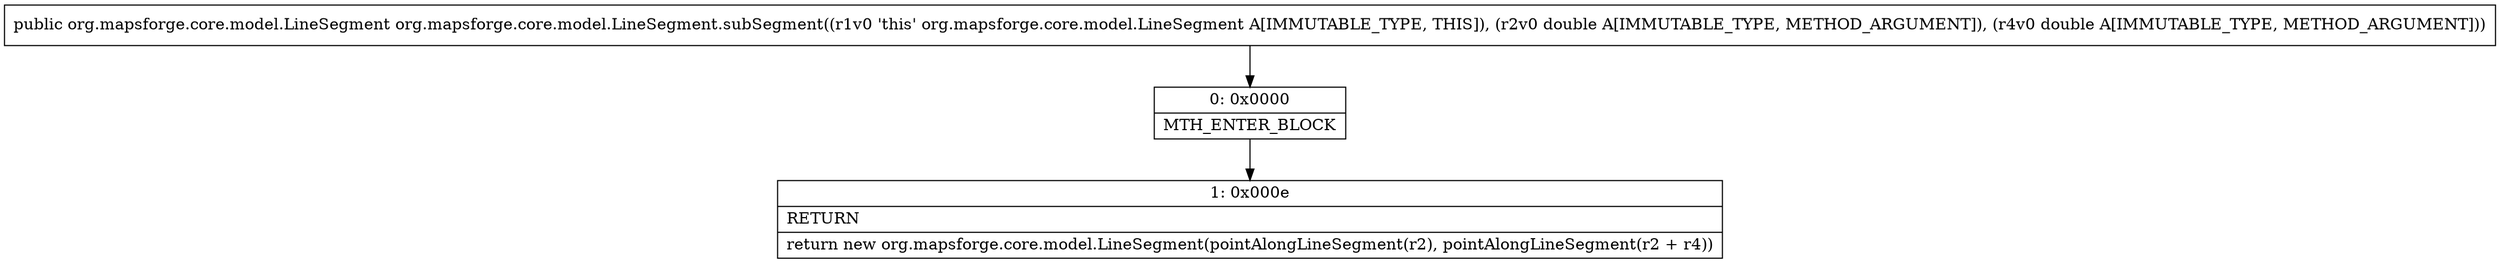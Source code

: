 digraph "CFG fororg.mapsforge.core.model.LineSegment.subSegment(DD)Lorg\/mapsforge\/core\/model\/LineSegment;" {
Node_0 [shape=record,label="{0\:\ 0x0000|MTH_ENTER_BLOCK\l}"];
Node_1 [shape=record,label="{1\:\ 0x000e|RETURN\l|return new org.mapsforge.core.model.LineSegment(pointAlongLineSegment(r2), pointAlongLineSegment(r2 + r4))\l}"];
MethodNode[shape=record,label="{public org.mapsforge.core.model.LineSegment org.mapsforge.core.model.LineSegment.subSegment((r1v0 'this' org.mapsforge.core.model.LineSegment A[IMMUTABLE_TYPE, THIS]), (r2v0 double A[IMMUTABLE_TYPE, METHOD_ARGUMENT]), (r4v0 double A[IMMUTABLE_TYPE, METHOD_ARGUMENT])) }"];
MethodNode -> Node_0;
Node_0 -> Node_1;
}

